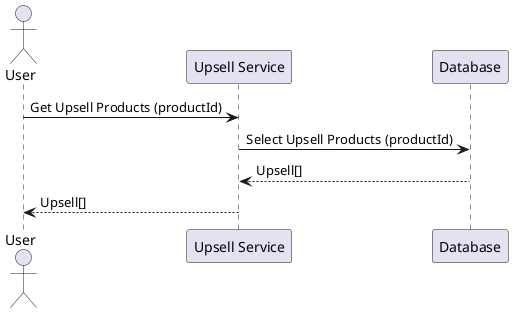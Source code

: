 @startuml
actor User
participant "Upsell Service" as Upsell
participant "Database" as DB

User -> Upsell: Get Upsell Products (productId)
Upsell -> DB: Select Upsell Products (productId)
DB --> Upsell: Upsell[]
Upsell --> User: Upsell[]
@enduml
